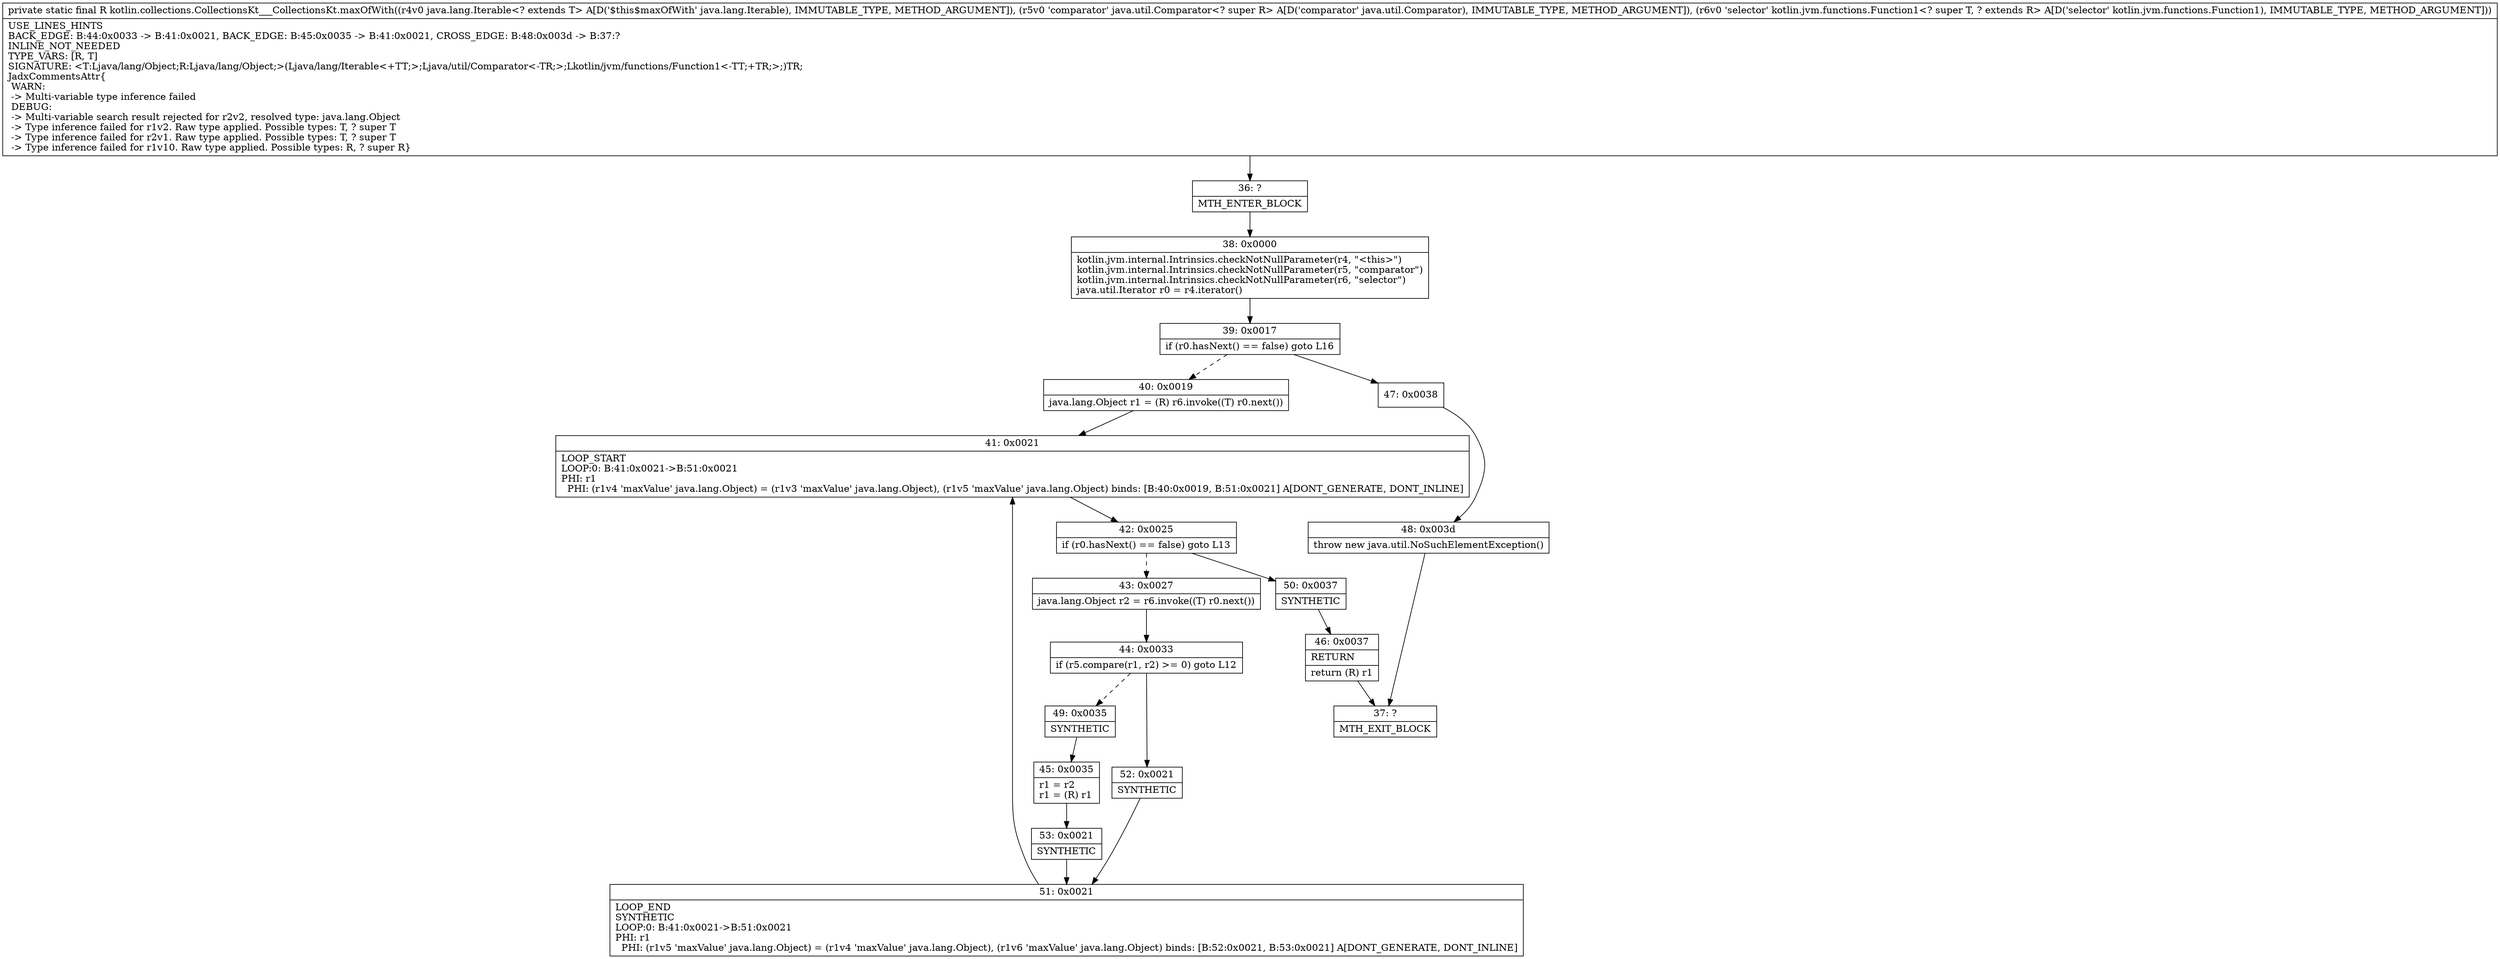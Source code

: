 digraph "CFG forkotlin.collections.CollectionsKt___CollectionsKt.maxOfWith(Ljava\/lang\/Iterable;Ljava\/util\/Comparator;Lkotlin\/jvm\/functions\/Function1;)Ljava\/lang\/Object;" {
Node_36 [shape=record,label="{36\:\ ?|MTH_ENTER_BLOCK\l}"];
Node_38 [shape=record,label="{38\:\ 0x0000|kotlin.jvm.internal.Intrinsics.checkNotNullParameter(r4, \"\<this\>\")\lkotlin.jvm.internal.Intrinsics.checkNotNullParameter(r5, \"comparator\")\lkotlin.jvm.internal.Intrinsics.checkNotNullParameter(r6, \"selector\")\ljava.util.Iterator r0 = r4.iterator()\l}"];
Node_39 [shape=record,label="{39\:\ 0x0017|if (r0.hasNext() == false) goto L16\l}"];
Node_40 [shape=record,label="{40\:\ 0x0019|java.lang.Object r1 = (R) r6.invoke((T) r0.next())\l}"];
Node_41 [shape=record,label="{41\:\ 0x0021|LOOP_START\lLOOP:0: B:41:0x0021\-\>B:51:0x0021\lPHI: r1 \l  PHI: (r1v4 'maxValue' java.lang.Object) = (r1v3 'maxValue' java.lang.Object), (r1v5 'maxValue' java.lang.Object) binds: [B:40:0x0019, B:51:0x0021] A[DONT_GENERATE, DONT_INLINE]\l}"];
Node_42 [shape=record,label="{42\:\ 0x0025|if (r0.hasNext() == false) goto L13\l}"];
Node_43 [shape=record,label="{43\:\ 0x0027|java.lang.Object r2 = r6.invoke((T) r0.next())\l}"];
Node_44 [shape=record,label="{44\:\ 0x0033|if (r5.compare(r1, r2) \>= 0) goto L12\l}"];
Node_49 [shape=record,label="{49\:\ 0x0035|SYNTHETIC\l}"];
Node_45 [shape=record,label="{45\:\ 0x0035|r1 = r2\lr1 = (R) r1\l}"];
Node_53 [shape=record,label="{53\:\ 0x0021|SYNTHETIC\l}"];
Node_51 [shape=record,label="{51\:\ 0x0021|LOOP_END\lSYNTHETIC\lLOOP:0: B:41:0x0021\-\>B:51:0x0021\lPHI: r1 \l  PHI: (r1v5 'maxValue' java.lang.Object) = (r1v4 'maxValue' java.lang.Object), (r1v6 'maxValue' java.lang.Object) binds: [B:52:0x0021, B:53:0x0021] A[DONT_GENERATE, DONT_INLINE]\l}"];
Node_52 [shape=record,label="{52\:\ 0x0021|SYNTHETIC\l}"];
Node_50 [shape=record,label="{50\:\ 0x0037|SYNTHETIC\l}"];
Node_46 [shape=record,label="{46\:\ 0x0037|RETURN\l|return (R) r1\l}"];
Node_37 [shape=record,label="{37\:\ ?|MTH_EXIT_BLOCK\l}"];
Node_47 [shape=record,label="{47\:\ 0x0038}"];
Node_48 [shape=record,label="{48\:\ 0x003d|throw new java.util.NoSuchElementException()\l}"];
MethodNode[shape=record,label="{private static final R kotlin.collections.CollectionsKt___CollectionsKt.maxOfWith((r4v0 java.lang.Iterable\<? extends T\> A[D('$this$maxOfWith' java.lang.Iterable), IMMUTABLE_TYPE, METHOD_ARGUMENT]), (r5v0 'comparator' java.util.Comparator\<? super R\> A[D('comparator' java.util.Comparator), IMMUTABLE_TYPE, METHOD_ARGUMENT]), (r6v0 'selector' kotlin.jvm.functions.Function1\<? super T, ? extends R\> A[D('selector' kotlin.jvm.functions.Function1), IMMUTABLE_TYPE, METHOD_ARGUMENT]))  | USE_LINES_HINTS\lBACK_EDGE: B:44:0x0033 \-\> B:41:0x0021, BACK_EDGE: B:45:0x0035 \-\> B:41:0x0021, CROSS_EDGE: B:48:0x003d \-\> B:37:?\lINLINE_NOT_NEEDED\lTYPE_VARS: [R, T]\lSIGNATURE: \<T:Ljava\/lang\/Object;R:Ljava\/lang\/Object;\>(Ljava\/lang\/Iterable\<+TT;\>;Ljava\/util\/Comparator\<\-TR;\>;Lkotlin\/jvm\/functions\/Function1\<\-TT;+TR;\>;)TR;\lJadxCommentsAttr\{\l WARN: \l \-\> Multi\-variable type inference failed\l DEBUG: \l \-\> Multi\-variable search result rejected for r2v2, resolved type: java.lang.Object\l \-\> Type inference failed for r1v2. Raw type applied. Possible types: T, ? super T\l \-\> Type inference failed for r2v1. Raw type applied. Possible types: T, ? super T\l \-\> Type inference failed for r1v10. Raw type applied. Possible types: R, ? super R\}\l}"];
MethodNode -> Node_36;Node_36 -> Node_38;
Node_38 -> Node_39;
Node_39 -> Node_40[style=dashed];
Node_39 -> Node_47;
Node_40 -> Node_41;
Node_41 -> Node_42;
Node_42 -> Node_43[style=dashed];
Node_42 -> Node_50;
Node_43 -> Node_44;
Node_44 -> Node_49[style=dashed];
Node_44 -> Node_52;
Node_49 -> Node_45;
Node_45 -> Node_53;
Node_53 -> Node_51;
Node_51 -> Node_41;
Node_52 -> Node_51;
Node_50 -> Node_46;
Node_46 -> Node_37;
Node_47 -> Node_48;
Node_48 -> Node_37;
}

